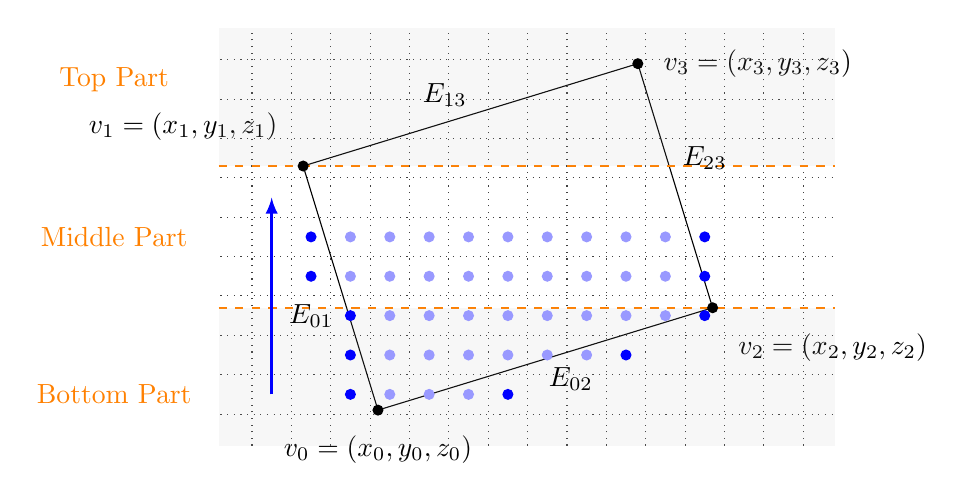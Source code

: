 \begin{tikzpicture}[
	vertexlabel/.style={outer sep=6pt, fill=white},
	endpoint/.style={color=blue},
	midpoint/.style={color=blue!40},
	splitline/.style={orange, dashed, thick}
	]
	
	\coordinate [label={[vertexlabel]below:{$v_0 = (x_0, y_0, z_0)$}}] (v0) at (-1.65, -2.2);
	\coordinate [label={[vertexlabel]above left:{$v_1 = (x_1, y_1, z_1)$}}]  (v1) at (-2.60,  0.9);
	\coordinate [label={[vertexlabel]below right:{$v_2 = (x_2, y_2, z_2)$}}] (v2) at ( 2.60, -0.9);
	\coordinate [label={[vertexlabel]right:{$v_3 = (x_3, y_3, z_3)$}}] (v3) at ( 1.65,  2.2);

	% grid
	\draw[xshift=0.25cm, yshift=0.25cm, step=.5cm, darkgray,dotted, thin] (-3.9, -2.9) grid (3.9, 2.4);
	
	% US frame
	%\draw [rotate=20] (-2.3,-1.6) rectangle (2.3, 1.6);
	\draw (v0) -- (v1) -- (v3) -- (v2) -- (v0);

	% horizontal split lines
	\draw [splitline] (-3.675, 0.9) -- (4.15, 0.9);
	\draw [splitline] (-3.675, -0.9) -- (4.15, -0.9);
	
	% split regions
	\fill [black!30, opacity=0.1] (-3.675, 0.9) rectangle (4.15, 2.65);
	\fill [black!10, opacity=0.0] (-3.675, -0.9) rectangle (4.15, 0.9);
	\fill [black!30, opacity=0.1] (-3.675, -0.9) rectangle (4.15, -2.65);
	
	\node [color=orange] at (-5.0, -2.0) {Bottom Part};
	\node [color=orange] at (-5.0, 0.0) {Middle Part};
	\node [color=orange] at (-5.0, 2.0) {Top Part};
	
	\foreach \point in {v0, v1, v2, v3}
		\fill [black] (\point) circle (2pt);
		
	% Edge labels
	\node [black] at (0.8, -1.8) {$E_{02}$};
	\node [black] at (-2.5, -1.0) {$E_{01}$};
	\node [black] at (2.5, 1.0) {$E_{23}$};
	\node [black] at (-0.8, 1.8) {$E_{13}$};
		
	% Mid- and end-points
	\foreach \y in {-2.0, 0.}
		\fill [endpoint] (\y, -2.0) circle (2pt);
	\foreach \y in {-1.5, -1.0, -0.5}
		\fill [midpoint] (\y, -2.0) circle (2pt);
		
	\foreach \y in {-2.0, 1.5}
		\fill [endpoint] (\y, -1.5) circle (2pt);
	\foreach \y in {-1.5, -1.0, ..., 1.0}
		\fill [midpoint] (\y, -1.5) circle (2pt);

	\foreach \y in {-2.0, 2.5}
		\fill [endpoint] (\y, -1.0) circle (2pt);
	\foreach \y in {-1.5, -1.0, ..., 2.0}
		\fill [midpoint] (\y, -1.0) circle (2pt);

		
	\foreach \y in {-2.5, 2.5}
		\fill [endpoint] (\y, -0.5) circle (2pt);
	\foreach \y in {-2.0, -1.5, ..., 2.0}
		\fill [midpoint] (\y, -0.5) circle (2pt);

	\foreach \y in {-2.5, 2.5}
		\fill [endpoint] (\y, -0.0) circle (2pt);
	\foreach \y in {-2.0, -1.5, ..., 2.0}
		\fill [midpoint] (\y, -0.0) circle (2pt);

% 		\foreach \y in {-2.5, 2.5}
% 			\fill [endpoint] (\y, 0.5) circle (2pt);
% 		\foreach \y in {-2.0, -1.5, ..., 2.0}
% 			\fill [midpoint] (\y, 0.5) circle (2pt);
% 
% 			
% 		\foreach \y in {-2.5, 2.0}
% 			\fill [endpoint] (\y, 1.0) circle (2pt);
% 		\foreach \y in {-2.0, -1.5, ..., 1.5}
% 			\fill [midpoint] (\y, 1.0) circle (2pt);
% 			
% 		\foreach \y in {-1.0, 2.0}
% 			\fill [endpoint] (\y, 1.5) circle (2pt);
% 		\foreach \y in {-0.5, 0.0, ..., 1.5}
% 			\fill [midpoint] (\y, 1.5) circle (2pt);
% 			
% 		\foreach \y in {0.5, 2.0}
% 			\fill [endpoint] (\y, 2.0) circle (2pt);
% 		\foreach \y in {1.0, 1.5}
% 			\fill [midpoint] (\y, 2.0) circle (2pt);
	
	\draw [->, >=latex, endpoint, line width=1pt] (-3.0, -2.0) -- (-3.0, 0.5);
	
\end{tikzpicture}
